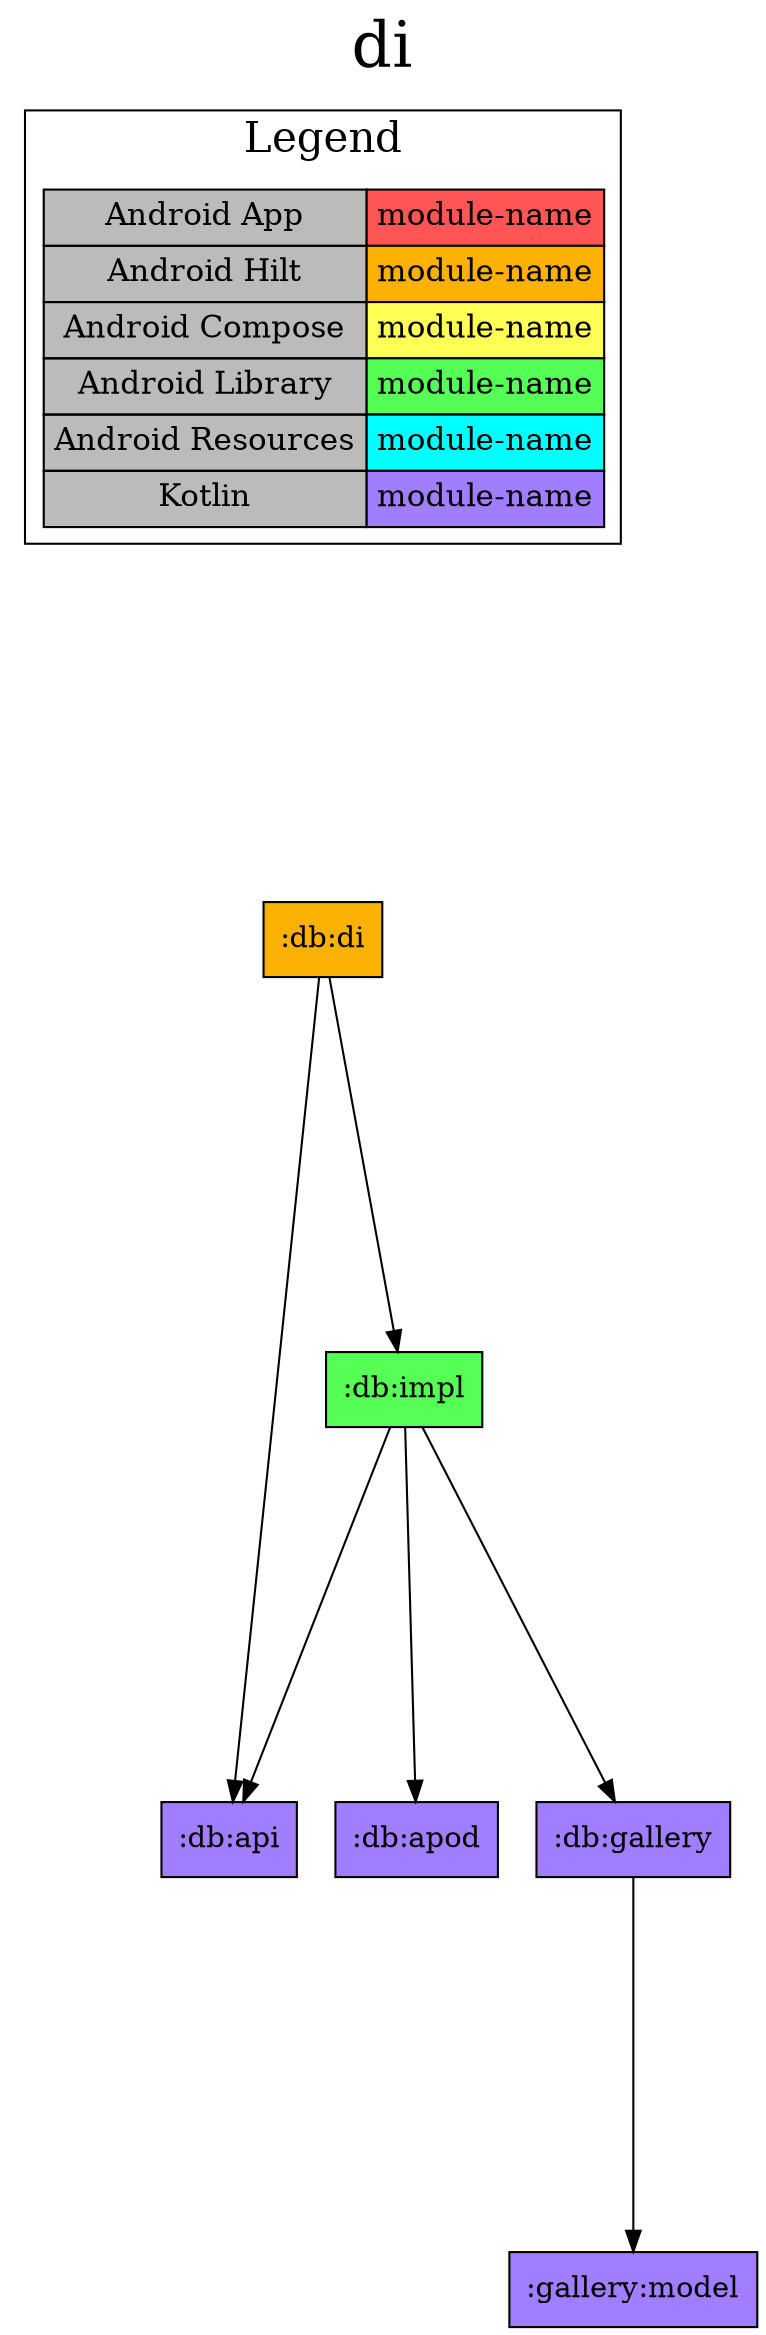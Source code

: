 digraph {
edge ["dir"="forward"]
graph ["dpi"="100","label"="di","labelloc"="t","fontsize"="30","ranksep"="2.5","rankdir"="TB"]
node ["style"="filled"]
":db:di" ["shape"="box","fillcolor"="#FCB103"]
":db:api" ["fillcolor"="#A17EFF","shape"="box"]
":db:impl" ["fillcolor"="#55FF55","shape"="box"]
":db:apod" ["fillcolor"="#A17EFF","shape"="box"]
":db:gallery" ["fillcolor"="#A17EFF","shape"="box"]
":gallery:model" ["fillcolor"="#A17EFF","shape"="box"]
{
edge ["dir"="none"]
graph ["rank"="same"]
":db:di"
}
":db:di" -> ":db:api"
":db:di" -> ":db:impl"
":db:impl" -> ":db:api"
":db:impl" -> ":db:apod"
":db:impl" -> ":db:gallery"
":db:gallery" -> ":gallery:model"
subgraph "cluster_legend" {
edge ["dir"="none"]
graph ["label"="Legend","fontsize"="20"]
"Legend" ["style"="filled","fillcolor"="#bbbbbb","shape"="none","margin"="0","fontsize"="15","label"=<
<TABLE BORDER="0" CELLBORDER="1" CELLSPACING="0" CELLPADDING="4">
<TR><TD>Android App</TD><TD BGCOLOR="#FF5555">module-name</TD></TR>
<TR><TD>Android Hilt</TD><TD BGCOLOR="#FCB103">module-name</TD></TR>
<TR><TD>Android Compose</TD><TD BGCOLOR="#FFFF55">module-name</TD></TR>
<TR><TD>Android Library</TD><TD BGCOLOR="#55FF55">module-name</TD></TR>
<TR><TD>Android Resources</TD><TD BGCOLOR="#00FFFF">module-name</TD></TR>
<TR><TD>Kotlin</TD><TD BGCOLOR="#A17EFF">module-name</TD></TR>
</TABLE>
>]
} -> ":db:di" ["style"="invis"]
}